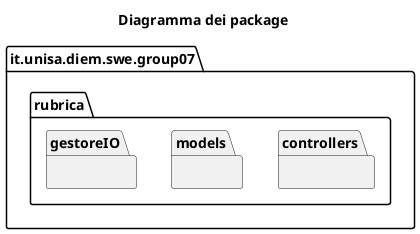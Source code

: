 @startuml DPackage
    title "Diagramma dei package"
    set separator none
    package it.unisa.diem.swe.group07{
      package rubrica {
          package controllers{}
          package models {}
          package gestoreIO {}
      }
    }
@enduml
